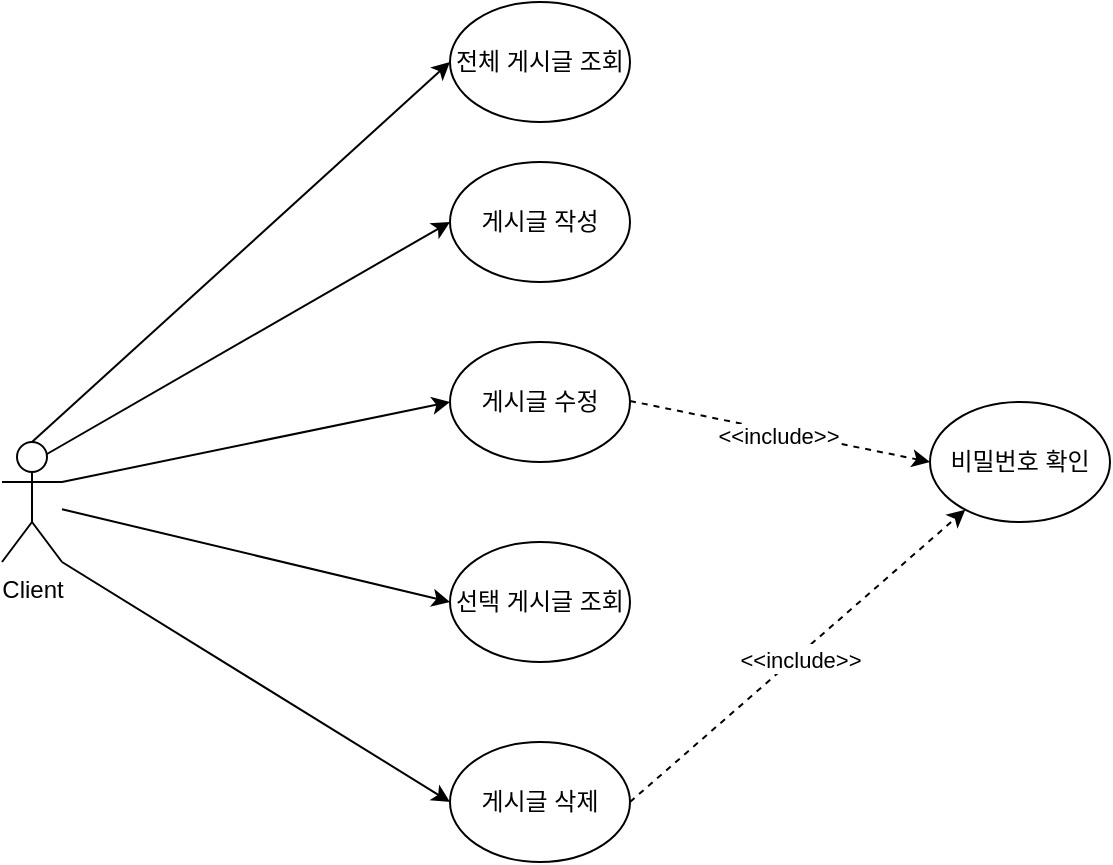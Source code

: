 <mxfile version="27.1.6">
  <diagram name="페이지-1" id="xmnBBjhve4rVtkzcYMeb">
    <mxGraphModel dx="938" dy="606" grid="1" gridSize="10" guides="1" tooltips="1" connect="1" arrows="1" fold="1" page="1" pageScale="1" pageWidth="827" pageHeight="1169" math="0" shadow="0">
      <root>
        <mxCell id="0" />
        <mxCell id="1" parent="0" />
        <mxCell id="QNgomfTkRx2FGBfJhes_-1" value="Client&lt;div&gt;&lt;br&gt;&lt;/div&gt;" style="shape=umlActor;verticalLabelPosition=bottom;verticalAlign=top;html=1;outlineConnect=0;" vertex="1" parent="1">
          <mxGeometry x="137" y="300" width="30" height="60" as="geometry" />
        </mxCell>
        <mxCell id="QNgomfTkRx2FGBfJhes_-2" value="게시글 작성" style="ellipse;whiteSpace=wrap;html=1;" vertex="1" parent="1">
          <mxGeometry x="361" y="160" width="90" height="60" as="geometry" />
        </mxCell>
        <mxCell id="QNgomfTkRx2FGBfJhes_-3" value="게시글 수정" style="ellipse;whiteSpace=wrap;html=1;" vertex="1" parent="1">
          <mxGeometry x="361" y="250" width="90" height="60" as="geometry" />
        </mxCell>
        <mxCell id="QNgomfTkRx2FGBfJhes_-4" value="선택 게시글 조회" style="ellipse;whiteSpace=wrap;html=1;" vertex="1" parent="1">
          <mxGeometry x="361" y="350" width="90" height="60" as="geometry" />
        </mxCell>
        <mxCell id="QNgomfTkRx2FGBfJhes_-5" value="게시글 삭제" style="ellipse;whiteSpace=wrap;html=1;" vertex="1" parent="1">
          <mxGeometry x="361" y="450" width="90" height="60" as="geometry" />
        </mxCell>
        <mxCell id="QNgomfTkRx2FGBfJhes_-6" value="" style="endArrow=classic;html=1;rounded=0;entryX=0;entryY=0.5;entryDx=0;entryDy=0;exitX=0.75;exitY=0.1;exitDx=0;exitDy=0;exitPerimeter=0;" edge="1" parent="1" source="QNgomfTkRx2FGBfJhes_-1" target="QNgomfTkRx2FGBfJhes_-2">
          <mxGeometry width="50" height="50" relative="1" as="geometry">
            <mxPoint x="221" y="310" as="sourcePoint" />
            <mxPoint x="271" y="260" as="targetPoint" />
          </mxGeometry>
        </mxCell>
        <mxCell id="QNgomfTkRx2FGBfJhes_-7" value="" style="endArrow=classic;html=1;rounded=0;entryX=0;entryY=0.5;entryDx=0;entryDy=0;exitX=1;exitY=0.333;exitDx=0;exitDy=0;exitPerimeter=0;" edge="1" parent="1" source="QNgomfTkRx2FGBfJhes_-1" target="QNgomfTkRx2FGBfJhes_-3">
          <mxGeometry width="50" height="50" relative="1" as="geometry">
            <mxPoint x="231" y="320" as="sourcePoint" />
            <mxPoint x="471" y="320" as="targetPoint" />
          </mxGeometry>
        </mxCell>
        <mxCell id="QNgomfTkRx2FGBfJhes_-8" value="" style="endArrow=classic;html=1;rounded=0;entryX=0;entryY=0.5;entryDx=0;entryDy=0;" edge="1" parent="1" source="QNgomfTkRx2FGBfJhes_-1" target="QNgomfTkRx2FGBfJhes_-4">
          <mxGeometry width="50" height="50" relative="1" as="geometry">
            <mxPoint x="231" y="350" as="sourcePoint" />
            <mxPoint x="481" y="380" as="targetPoint" />
          </mxGeometry>
        </mxCell>
        <mxCell id="QNgomfTkRx2FGBfJhes_-9" value="" style="endArrow=classic;html=1;rounded=0;entryX=0;entryY=0.5;entryDx=0;entryDy=0;exitX=1;exitY=1;exitDx=0;exitDy=0;exitPerimeter=0;" edge="1" parent="1" source="QNgomfTkRx2FGBfJhes_-1" target="QNgomfTkRx2FGBfJhes_-5">
          <mxGeometry width="50" height="50" relative="1" as="geometry">
            <mxPoint x="231" y="370" as="sourcePoint" />
            <mxPoint x="321" y="400" as="targetPoint" />
          </mxGeometry>
        </mxCell>
        <mxCell id="QNgomfTkRx2FGBfJhes_-10" value="비밀번호 확인" style="ellipse;whiteSpace=wrap;html=1;" vertex="1" parent="1">
          <mxGeometry x="601" y="280" width="90" height="60" as="geometry" />
        </mxCell>
        <mxCell id="QNgomfTkRx2FGBfJhes_-11" value="" style="endArrow=classic;html=1;rounded=0;entryX=0;entryY=0.5;entryDx=0;entryDy=0;dashed=1;" edge="1" parent="1" target="QNgomfTkRx2FGBfJhes_-10">
          <mxGeometry relative="1" as="geometry">
            <mxPoint x="451" y="279.5" as="sourcePoint" />
            <mxPoint x="551" y="279.5" as="targetPoint" />
          </mxGeometry>
        </mxCell>
        <mxCell id="QNgomfTkRx2FGBfJhes_-12" value="Label" style="edgeLabel;resizable=0;html=1;;align=center;verticalAlign=middle;" connectable="0" vertex="1" parent="QNgomfTkRx2FGBfJhes_-11">
          <mxGeometry relative="1" as="geometry" />
        </mxCell>
        <mxCell id="QNgomfTkRx2FGBfJhes_-13" value="&amp;lt;&amp;lt;include&amp;gt;&amp;gt;" style="edgeLabel;html=1;align=center;verticalAlign=middle;resizable=0;points=[];" vertex="1" connectable="0" parent="QNgomfTkRx2FGBfJhes_-11">
          <mxGeometry x="-0.007" y="-2" relative="1" as="geometry">
            <mxPoint as="offset" />
          </mxGeometry>
        </mxCell>
        <mxCell id="QNgomfTkRx2FGBfJhes_-14" value="" style="endArrow=classic;html=1;rounded=0;dashed=1;exitX=1;exitY=0.5;exitDx=0;exitDy=0;" edge="1" parent="1" source="QNgomfTkRx2FGBfJhes_-5" target="QNgomfTkRx2FGBfJhes_-10">
          <mxGeometry relative="1" as="geometry">
            <mxPoint x="591" y="340" as="sourcePoint" />
            <mxPoint x="741" y="370.5" as="targetPoint" />
          </mxGeometry>
        </mxCell>
        <mxCell id="QNgomfTkRx2FGBfJhes_-15" value="Label" style="edgeLabel;resizable=0;html=1;;align=center;verticalAlign=middle;" connectable="0" vertex="1" parent="QNgomfTkRx2FGBfJhes_-14">
          <mxGeometry relative="1" as="geometry" />
        </mxCell>
        <mxCell id="QNgomfTkRx2FGBfJhes_-16" value="&amp;lt;&amp;lt;include&amp;gt;&amp;gt;" style="edgeLabel;html=1;align=center;verticalAlign=middle;resizable=0;points=[];" vertex="1" connectable="0" parent="QNgomfTkRx2FGBfJhes_-14">
          <mxGeometry x="-0.007" y="-2" relative="1" as="geometry">
            <mxPoint as="offset" />
          </mxGeometry>
        </mxCell>
        <mxCell id="QNgomfTkRx2FGBfJhes_-17" value="전체 게시글 조회" style="ellipse;whiteSpace=wrap;html=1;" vertex="1" parent="1">
          <mxGeometry x="361" y="80" width="90" height="60" as="geometry" />
        </mxCell>
        <mxCell id="QNgomfTkRx2FGBfJhes_-18" value="" style="endArrow=classic;html=1;rounded=0;entryX=0;entryY=0.5;entryDx=0;entryDy=0;exitX=0.5;exitY=0;exitDx=0;exitDy=0;exitPerimeter=0;" edge="1" parent="1" source="QNgomfTkRx2FGBfJhes_-1" target="QNgomfTkRx2FGBfJhes_-17">
          <mxGeometry width="50" height="50" relative="1" as="geometry">
            <mxPoint x="137" y="266" as="sourcePoint" />
            <mxPoint x="338" y="150" as="targetPoint" />
          </mxGeometry>
        </mxCell>
      </root>
    </mxGraphModel>
  </diagram>
</mxfile>
